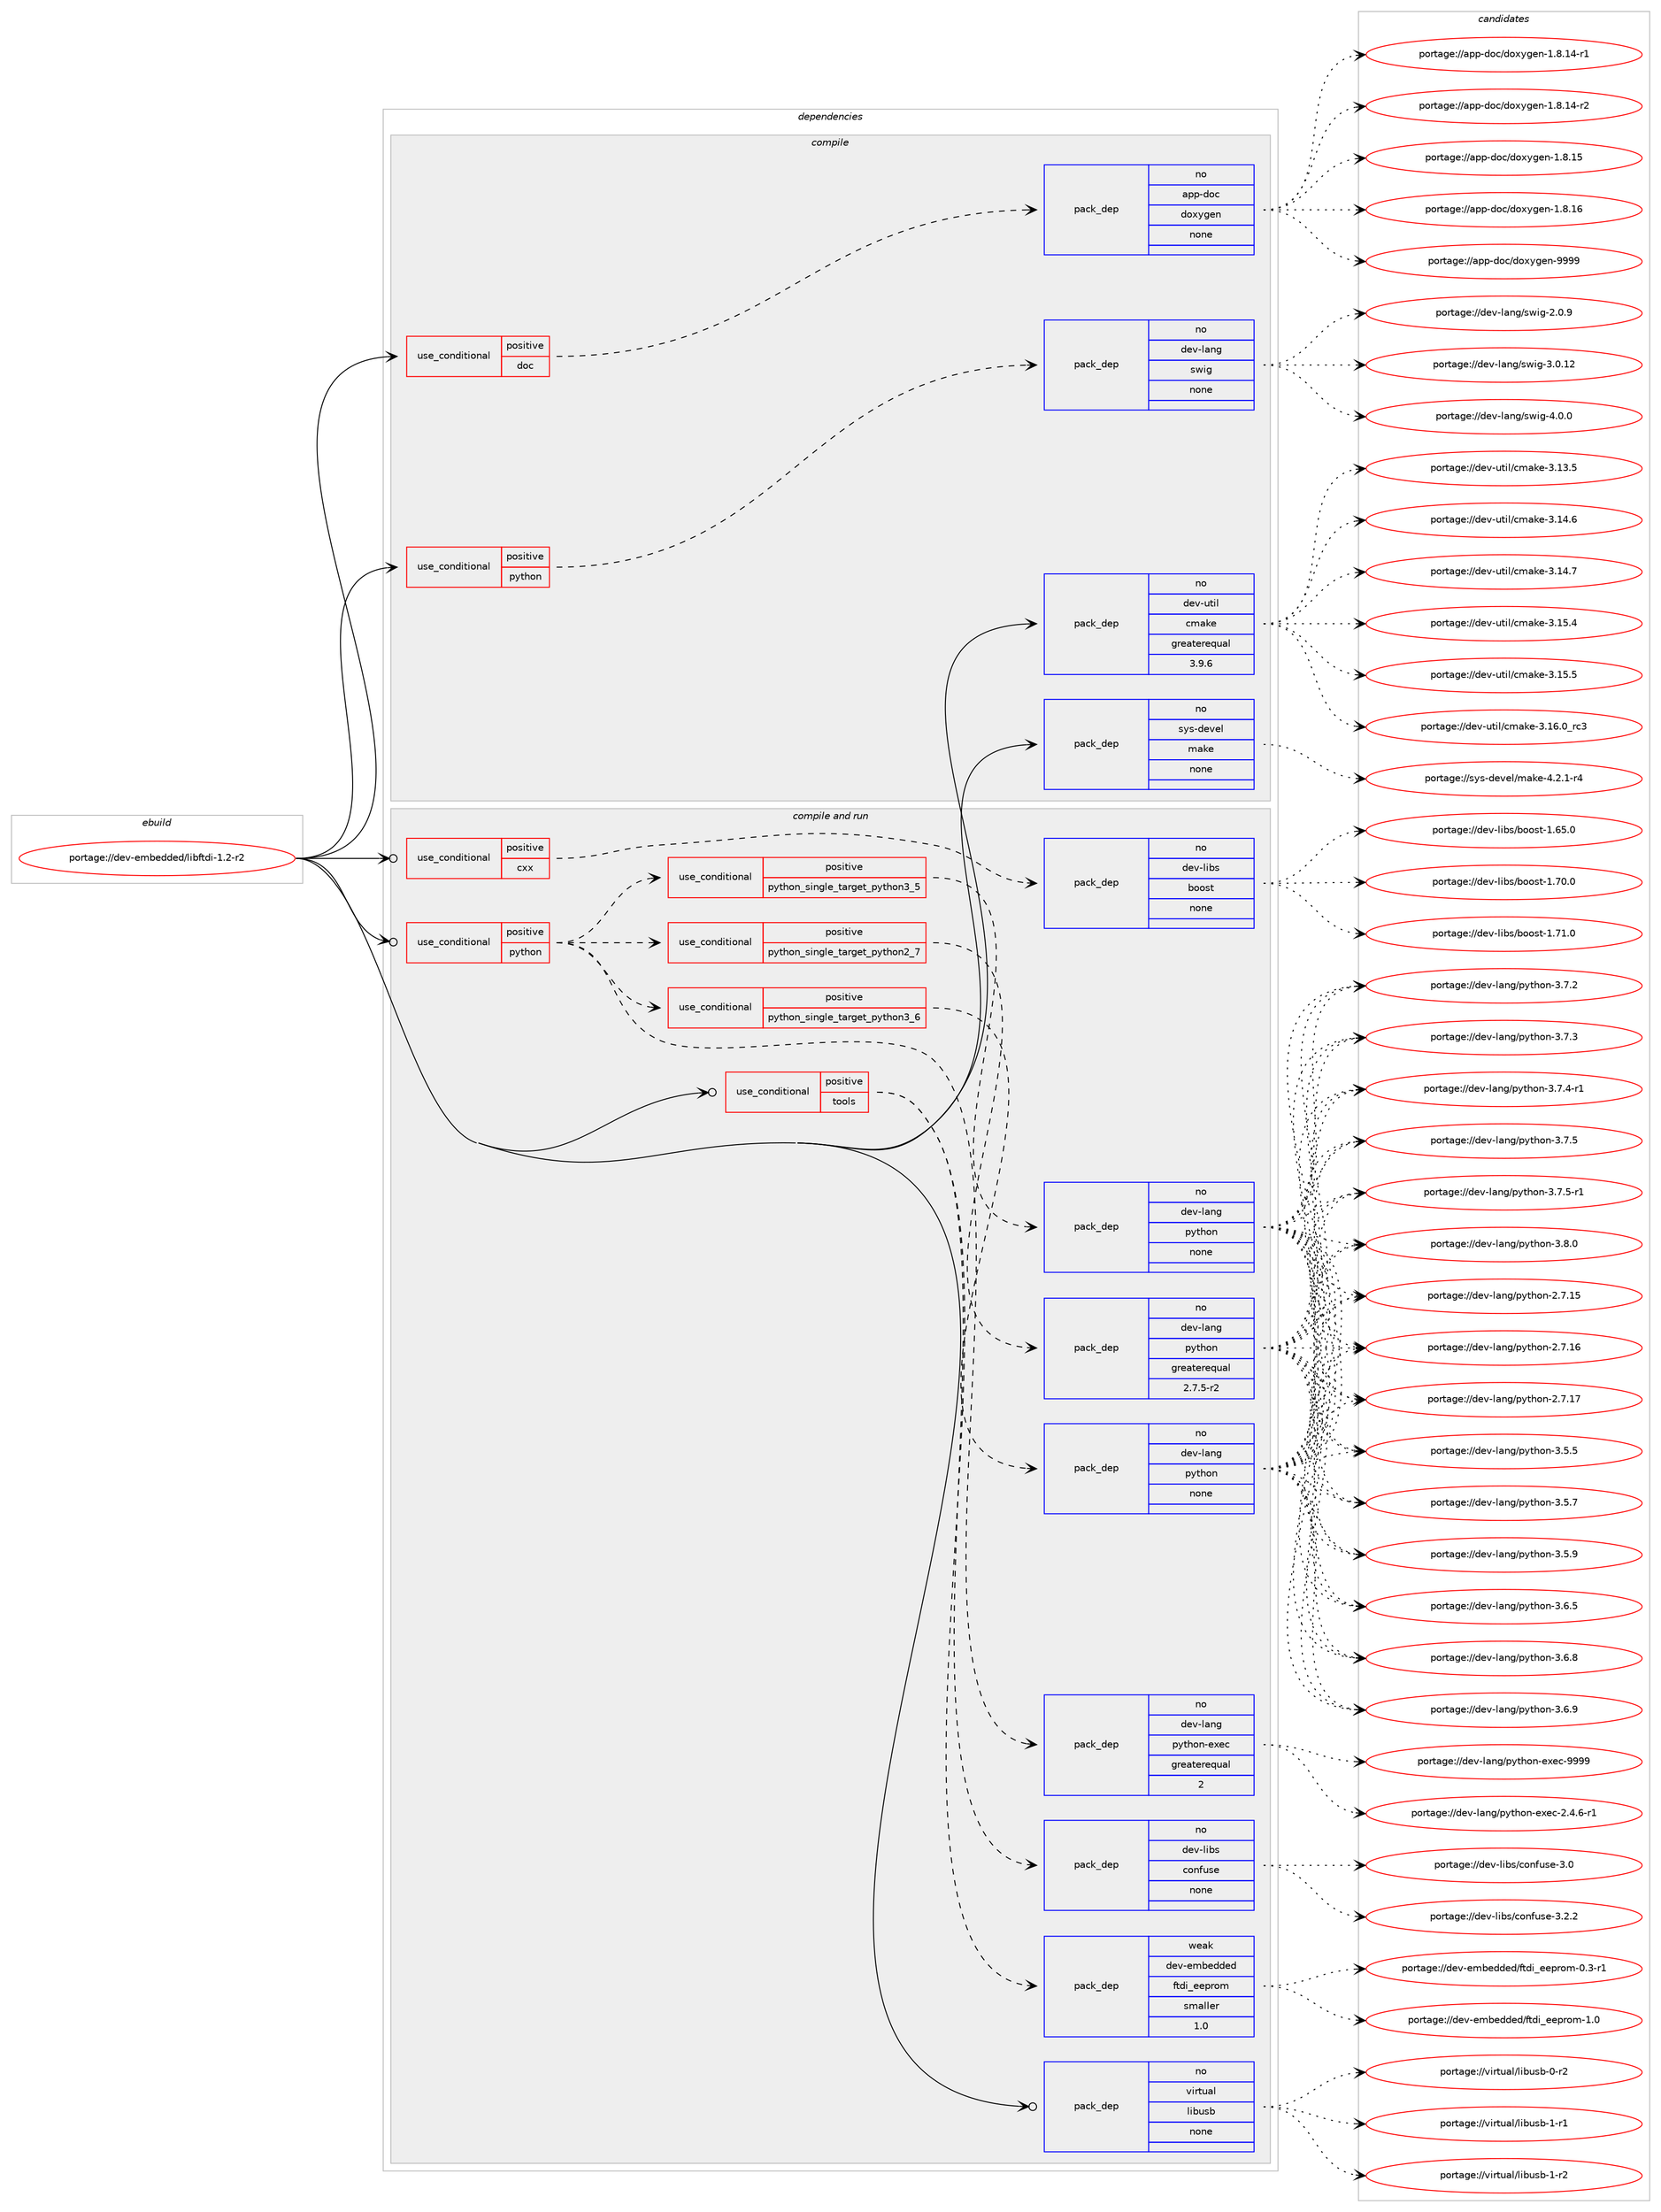 digraph prolog {

# *************
# Graph options
# *************

newrank=true;
concentrate=true;
compound=true;
graph [rankdir=LR,fontname=Helvetica,fontsize=10,ranksep=1.5];#, ranksep=2.5, nodesep=0.2];
edge  [arrowhead=vee];
node  [fontname=Helvetica,fontsize=10];

# **********
# The ebuild
# **********

subgraph cluster_leftcol {
color=gray;
rank=same;
label=<<i>ebuild</i>>;
id [label="portage://dev-embedded/libftdi-1.2-r2", color=red, width=4, href="../dev-embedded/libftdi-1.2-r2.svg"];
}

# ****************
# The dependencies
# ****************

subgraph cluster_midcol {
color=gray;
label=<<i>dependencies</i>>;
subgraph cluster_compile {
fillcolor="#eeeeee";
style=filled;
label=<<i>compile</i>>;
subgraph cond13793 {
dependency59487 [label=<<TABLE BORDER="0" CELLBORDER="1" CELLSPACING="0" CELLPADDING="4"><TR><TD ROWSPAN="3" CELLPADDING="10">use_conditional</TD></TR><TR><TD>positive</TD></TR><TR><TD>doc</TD></TR></TABLE>>, shape=none, color=red];
subgraph pack44378 {
dependency59488 [label=<<TABLE BORDER="0" CELLBORDER="1" CELLSPACING="0" CELLPADDING="4" WIDTH="220"><TR><TD ROWSPAN="6" CELLPADDING="30">pack_dep</TD></TR><TR><TD WIDTH="110">no</TD></TR><TR><TD>app-doc</TD></TR><TR><TD>doxygen</TD></TR><TR><TD>none</TD></TR><TR><TD></TD></TR></TABLE>>, shape=none, color=blue];
}
dependency59487:e -> dependency59488:w [weight=20,style="dashed",arrowhead="vee"];
}
id:e -> dependency59487:w [weight=20,style="solid",arrowhead="vee"];
subgraph cond13794 {
dependency59489 [label=<<TABLE BORDER="0" CELLBORDER="1" CELLSPACING="0" CELLPADDING="4"><TR><TD ROWSPAN="3" CELLPADDING="10">use_conditional</TD></TR><TR><TD>positive</TD></TR><TR><TD>python</TD></TR></TABLE>>, shape=none, color=red];
subgraph pack44379 {
dependency59490 [label=<<TABLE BORDER="0" CELLBORDER="1" CELLSPACING="0" CELLPADDING="4" WIDTH="220"><TR><TD ROWSPAN="6" CELLPADDING="30">pack_dep</TD></TR><TR><TD WIDTH="110">no</TD></TR><TR><TD>dev-lang</TD></TR><TR><TD>swig</TD></TR><TR><TD>none</TD></TR><TR><TD></TD></TR></TABLE>>, shape=none, color=blue];
}
dependency59489:e -> dependency59490:w [weight=20,style="dashed",arrowhead="vee"];
}
id:e -> dependency59489:w [weight=20,style="solid",arrowhead="vee"];
subgraph pack44380 {
dependency59491 [label=<<TABLE BORDER="0" CELLBORDER="1" CELLSPACING="0" CELLPADDING="4" WIDTH="220"><TR><TD ROWSPAN="6" CELLPADDING="30">pack_dep</TD></TR><TR><TD WIDTH="110">no</TD></TR><TR><TD>dev-util</TD></TR><TR><TD>cmake</TD></TR><TR><TD>greaterequal</TD></TR><TR><TD>3.9.6</TD></TR></TABLE>>, shape=none, color=blue];
}
id:e -> dependency59491:w [weight=20,style="solid",arrowhead="vee"];
subgraph pack44381 {
dependency59492 [label=<<TABLE BORDER="0" CELLBORDER="1" CELLSPACING="0" CELLPADDING="4" WIDTH="220"><TR><TD ROWSPAN="6" CELLPADDING="30">pack_dep</TD></TR><TR><TD WIDTH="110">no</TD></TR><TR><TD>sys-devel</TD></TR><TR><TD>make</TD></TR><TR><TD>none</TD></TR><TR><TD></TD></TR></TABLE>>, shape=none, color=blue];
}
id:e -> dependency59492:w [weight=20,style="solid",arrowhead="vee"];
}
subgraph cluster_compileandrun {
fillcolor="#eeeeee";
style=filled;
label=<<i>compile and run</i>>;
subgraph cond13795 {
dependency59493 [label=<<TABLE BORDER="0" CELLBORDER="1" CELLSPACING="0" CELLPADDING="4"><TR><TD ROWSPAN="3" CELLPADDING="10">use_conditional</TD></TR><TR><TD>positive</TD></TR><TR><TD>cxx</TD></TR></TABLE>>, shape=none, color=red];
subgraph pack44382 {
dependency59494 [label=<<TABLE BORDER="0" CELLBORDER="1" CELLSPACING="0" CELLPADDING="4" WIDTH="220"><TR><TD ROWSPAN="6" CELLPADDING="30">pack_dep</TD></TR><TR><TD WIDTH="110">no</TD></TR><TR><TD>dev-libs</TD></TR><TR><TD>boost</TD></TR><TR><TD>none</TD></TR><TR><TD></TD></TR></TABLE>>, shape=none, color=blue];
}
dependency59493:e -> dependency59494:w [weight=20,style="dashed",arrowhead="vee"];
}
id:e -> dependency59493:w [weight=20,style="solid",arrowhead="odotvee"];
subgraph cond13796 {
dependency59495 [label=<<TABLE BORDER="0" CELLBORDER="1" CELLSPACING="0" CELLPADDING="4"><TR><TD ROWSPAN="3" CELLPADDING="10">use_conditional</TD></TR><TR><TD>positive</TD></TR><TR><TD>python</TD></TR></TABLE>>, shape=none, color=red];
subgraph cond13797 {
dependency59496 [label=<<TABLE BORDER="0" CELLBORDER="1" CELLSPACING="0" CELLPADDING="4"><TR><TD ROWSPAN="3" CELLPADDING="10">use_conditional</TD></TR><TR><TD>positive</TD></TR><TR><TD>python_single_target_python2_7</TD></TR></TABLE>>, shape=none, color=red];
subgraph pack44383 {
dependency59497 [label=<<TABLE BORDER="0" CELLBORDER="1" CELLSPACING="0" CELLPADDING="4" WIDTH="220"><TR><TD ROWSPAN="6" CELLPADDING="30">pack_dep</TD></TR><TR><TD WIDTH="110">no</TD></TR><TR><TD>dev-lang</TD></TR><TR><TD>python</TD></TR><TR><TD>greaterequal</TD></TR><TR><TD>2.7.5-r2</TD></TR></TABLE>>, shape=none, color=blue];
}
dependency59496:e -> dependency59497:w [weight=20,style="dashed",arrowhead="vee"];
}
dependency59495:e -> dependency59496:w [weight=20,style="dashed",arrowhead="vee"];
subgraph cond13798 {
dependency59498 [label=<<TABLE BORDER="0" CELLBORDER="1" CELLSPACING="0" CELLPADDING="4"><TR><TD ROWSPAN="3" CELLPADDING="10">use_conditional</TD></TR><TR><TD>positive</TD></TR><TR><TD>python_single_target_python3_5</TD></TR></TABLE>>, shape=none, color=red];
subgraph pack44384 {
dependency59499 [label=<<TABLE BORDER="0" CELLBORDER="1" CELLSPACING="0" CELLPADDING="4" WIDTH="220"><TR><TD ROWSPAN="6" CELLPADDING="30">pack_dep</TD></TR><TR><TD WIDTH="110">no</TD></TR><TR><TD>dev-lang</TD></TR><TR><TD>python</TD></TR><TR><TD>none</TD></TR><TR><TD></TD></TR></TABLE>>, shape=none, color=blue];
}
dependency59498:e -> dependency59499:w [weight=20,style="dashed",arrowhead="vee"];
}
dependency59495:e -> dependency59498:w [weight=20,style="dashed",arrowhead="vee"];
subgraph cond13799 {
dependency59500 [label=<<TABLE BORDER="0" CELLBORDER="1" CELLSPACING="0" CELLPADDING="4"><TR><TD ROWSPAN="3" CELLPADDING="10">use_conditional</TD></TR><TR><TD>positive</TD></TR><TR><TD>python_single_target_python3_6</TD></TR></TABLE>>, shape=none, color=red];
subgraph pack44385 {
dependency59501 [label=<<TABLE BORDER="0" CELLBORDER="1" CELLSPACING="0" CELLPADDING="4" WIDTH="220"><TR><TD ROWSPAN="6" CELLPADDING="30">pack_dep</TD></TR><TR><TD WIDTH="110">no</TD></TR><TR><TD>dev-lang</TD></TR><TR><TD>python</TD></TR><TR><TD>none</TD></TR><TR><TD></TD></TR></TABLE>>, shape=none, color=blue];
}
dependency59500:e -> dependency59501:w [weight=20,style="dashed",arrowhead="vee"];
}
dependency59495:e -> dependency59500:w [weight=20,style="dashed",arrowhead="vee"];
subgraph pack44386 {
dependency59502 [label=<<TABLE BORDER="0" CELLBORDER="1" CELLSPACING="0" CELLPADDING="4" WIDTH="220"><TR><TD ROWSPAN="6" CELLPADDING="30">pack_dep</TD></TR><TR><TD WIDTH="110">no</TD></TR><TR><TD>dev-lang</TD></TR><TR><TD>python-exec</TD></TR><TR><TD>greaterequal</TD></TR><TR><TD>2</TD></TR></TABLE>>, shape=none, color=blue];
}
dependency59495:e -> dependency59502:w [weight=20,style="dashed",arrowhead="vee"];
}
id:e -> dependency59495:w [weight=20,style="solid",arrowhead="odotvee"];
subgraph cond13800 {
dependency59503 [label=<<TABLE BORDER="0" CELLBORDER="1" CELLSPACING="0" CELLPADDING="4"><TR><TD ROWSPAN="3" CELLPADDING="10">use_conditional</TD></TR><TR><TD>positive</TD></TR><TR><TD>tools</TD></TR></TABLE>>, shape=none, color=red];
subgraph pack44387 {
dependency59504 [label=<<TABLE BORDER="0" CELLBORDER="1" CELLSPACING="0" CELLPADDING="4" WIDTH="220"><TR><TD ROWSPAN="6" CELLPADDING="30">pack_dep</TD></TR><TR><TD WIDTH="110">weak</TD></TR><TR><TD>dev-embedded</TD></TR><TR><TD>ftdi_eeprom</TD></TR><TR><TD>smaller</TD></TR><TR><TD>1.0</TD></TR></TABLE>>, shape=none, color=blue];
}
dependency59503:e -> dependency59504:w [weight=20,style="dashed",arrowhead="vee"];
subgraph pack44388 {
dependency59505 [label=<<TABLE BORDER="0" CELLBORDER="1" CELLSPACING="0" CELLPADDING="4" WIDTH="220"><TR><TD ROWSPAN="6" CELLPADDING="30">pack_dep</TD></TR><TR><TD WIDTH="110">no</TD></TR><TR><TD>dev-libs</TD></TR><TR><TD>confuse</TD></TR><TR><TD>none</TD></TR><TR><TD></TD></TR></TABLE>>, shape=none, color=blue];
}
dependency59503:e -> dependency59505:w [weight=20,style="dashed",arrowhead="vee"];
}
id:e -> dependency59503:w [weight=20,style="solid",arrowhead="odotvee"];
subgraph pack44389 {
dependency59506 [label=<<TABLE BORDER="0" CELLBORDER="1" CELLSPACING="0" CELLPADDING="4" WIDTH="220"><TR><TD ROWSPAN="6" CELLPADDING="30">pack_dep</TD></TR><TR><TD WIDTH="110">no</TD></TR><TR><TD>virtual</TD></TR><TR><TD>libusb</TD></TR><TR><TD>none</TD></TR><TR><TD></TD></TR></TABLE>>, shape=none, color=blue];
}
id:e -> dependency59506:w [weight=20,style="solid",arrowhead="odotvee"];
}
subgraph cluster_run {
fillcolor="#eeeeee";
style=filled;
label=<<i>run</i>>;
}
}

# **************
# The candidates
# **************

subgraph cluster_choices {
rank=same;
color=gray;
label=<<i>candidates</i>>;

subgraph choice44378 {
color=black;
nodesep=1;
choiceportage97112112451001119947100111120121103101110454946564649524511449 [label="portage://app-doc/doxygen-1.8.14-r1", color=red, width=4,href="../app-doc/doxygen-1.8.14-r1.svg"];
choiceportage97112112451001119947100111120121103101110454946564649524511450 [label="portage://app-doc/doxygen-1.8.14-r2", color=red, width=4,href="../app-doc/doxygen-1.8.14-r2.svg"];
choiceportage9711211245100111994710011112012110310111045494656464953 [label="portage://app-doc/doxygen-1.8.15", color=red, width=4,href="../app-doc/doxygen-1.8.15.svg"];
choiceportage9711211245100111994710011112012110310111045494656464954 [label="portage://app-doc/doxygen-1.8.16", color=red, width=4,href="../app-doc/doxygen-1.8.16.svg"];
choiceportage971121124510011199471001111201211031011104557575757 [label="portage://app-doc/doxygen-9999", color=red, width=4,href="../app-doc/doxygen-9999.svg"];
dependency59488:e -> choiceportage97112112451001119947100111120121103101110454946564649524511449:w [style=dotted,weight="100"];
dependency59488:e -> choiceportage97112112451001119947100111120121103101110454946564649524511450:w [style=dotted,weight="100"];
dependency59488:e -> choiceportage9711211245100111994710011112012110310111045494656464953:w [style=dotted,weight="100"];
dependency59488:e -> choiceportage9711211245100111994710011112012110310111045494656464954:w [style=dotted,weight="100"];
dependency59488:e -> choiceportage971121124510011199471001111201211031011104557575757:w [style=dotted,weight="100"];
}
subgraph choice44379 {
color=black;
nodesep=1;
choiceportage100101118451089711010347115119105103455046484657 [label="portage://dev-lang/swig-2.0.9", color=red, width=4,href="../dev-lang/swig-2.0.9.svg"];
choiceportage10010111845108971101034711511910510345514648464950 [label="portage://dev-lang/swig-3.0.12", color=red, width=4,href="../dev-lang/swig-3.0.12.svg"];
choiceportage100101118451089711010347115119105103455246484648 [label="portage://dev-lang/swig-4.0.0", color=red, width=4,href="../dev-lang/swig-4.0.0.svg"];
dependency59490:e -> choiceportage100101118451089711010347115119105103455046484657:w [style=dotted,weight="100"];
dependency59490:e -> choiceportage10010111845108971101034711511910510345514648464950:w [style=dotted,weight="100"];
dependency59490:e -> choiceportage100101118451089711010347115119105103455246484648:w [style=dotted,weight="100"];
}
subgraph choice44380 {
color=black;
nodesep=1;
choiceportage1001011184511711610510847991099710710145514649514653 [label="portage://dev-util/cmake-3.13.5", color=red, width=4,href="../dev-util/cmake-3.13.5.svg"];
choiceportage1001011184511711610510847991099710710145514649524654 [label="portage://dev-util/cmake-3.14.6", color=red, width=4,href="../dev-util/cmake-3.14.6.svg"];
choiceportage1001011184511711610510847991099710710145514649524655 [label="portage://dev-util/cmake-3.14.7", color=red, width=4,href="../dev-util/cmake-3.14.7.svg"];
choiceportage1001011184511711610510847991099710710145514649534652 [label="portage://dev-util/cmake-3.15.4", color=red, width=4,href="../dev-util/cmake-3.15.4.svg"];
choiceportage1001011184511711610510847991099710710145514649534653 [label="portage://dev-util/cmake-3.15.5", color=red, width=4,href="../dev-util/cmake-3.15.5.svg"];
choiceportage1001011184511711610510847991099710710145514649544648951149951 [label="portage://dev-util/cmake-3.16.0_rc3", color=red, width=4,href="../dev-util/cmake-3.16.0_rc3.svg"];
dependency59491:e -> choiceportage1001011184511711610510847991099710710145514649514653:w [style=dotted,weight="100"];
dependency59491:e -> choiceportage1001011184511711610510847991099710710145514649524654:w [style=dotted,weight="100"];
dependency59491:e -> choiceportage1001011184511711610510847991099710710145514649524655:w [style=dotted,weight="100"];
dependency59491:e -> choiceportage1001011184511711610510847991099710710145514649534652:w [style=dotted,weight="100"];
dependency59491:e -> choiceportage1001011184511711610510847991099710710145514649534653:w [style=dotted,weight="100"];
dependency59491:e -> choiceportage1001011184511711610510847991099710710145514649544648951149951:w [style=dotted,weight="100"];
}
subgraph choice44381 {
color=black;
nodesep=1;
choiceportage1151211154510010111810110847109971071014552465046494511452 [label="portage://sys-devel/make-4.2.1-r4", color=red, width=4,href="../sys-devel/make-4.2.1-r4.svg"];
dependency59492:e -> choiceportage1151211154510010111810110847109971071014552465046494511452:w [style=dotted,weight="100"];
}
subgraph choice44382 {
color=black;
nodesep=1;
choiceportage1001011184510810598115479811111111511645494654534648 [label="portage://dev-libs/boost-1.65.0", color=red, width=4,href="../dev-libs/boost-1.65.0.svg"];
choiceportage1001011184510810598115479811111111511645494655484648 [label="portage://dev-libs/boost-1.70.0", color=red, width=4,href="../dev-libs/boost-1.70.0.svg"];
choiceportage1001011184510810598115479811111111511645494655494648 [label="portage://dev-libs/boost-1.71.0", color=red, width=4,href="../dev-libs/boost-1.71.0.svg"];
dependency59494:e -> choiceportage1001011184510810598115479811111111511645494654534648:w [style=dotted,weight="100"];
dependency59494:e -> choiceportage1001011184510810598115479811111111511645494655484648:w [style=dotted,weight="100"];
dependency59494:e -> choiceportage1001011184510810598115479811111111511645494655494648:w [style=dotted,weight="100"];
}
subgraph choice44383 {
color=black;
nodesep=1;
choiceportage10010111845108971101034711212111610411111045504655464953 [label="portage://dev-lang/python-2.7.15", color=red, width=4,href="../dev-lang/python-2.7.15.svg"];
choiceportage10010111845108971101034711212111610411111045504655464954 [label="portage://dev-lang/python-2.7.16", color=red, width=4,href="../dev-lang/python-2.7.16.svg"];
choiceportage10010111845108971101034711212111610411111045504655464955 [label="portage://dev-lang/python-2.7.17", color=red, width=4,href="../dev-lang/python-2.7.17.svg"];
choiceportage100101118451089711010347112121116104111110455146534653 [label="portage://dev-lang/python-3.5.5", color=red, width=4,href="../dev-lang/python-3.5.5.svg"];
choiceportage100101118451089711010347112121116104111110455146534655 [label="portage://dev-lang/python-3.5.7", color=red, width=4,href="../dev-lang/python-3.5.7.svg"];
choiceportage100101118451089711010347112121116104111110455146534657 [label="portage://dev-lang/python-3.5.9", color=red, width=4,href="../dev-lang/python-3.5.9.svg"];
choiceportage100101118451089711010347112121116104111110455146544653 [label="portage://dev-lang/python-3.6.5", color=red, width=4,href="../dev-lang/python-3.6.5.svg"];
choiceportage100101118451089711010347112121116104111110455146544656 [label="portage://dev-lang/python-3.6.8", color=red, width=4,href="../dev-lang/python-3.6.8.svg"];
choiceportage100101118451089711010347112121116104111110455146544657 [label="portage://dev-lang/python-3.6.9", color=red, width=4,href="../dev-lang/python-3.6.9.svg"];
choiceportage100101118451089711010347112121116104111110455146554650 [label="portage://dev-lang/python-3.7.2", color=red, width=4,href="../dev-lang/python-3.7.2.svg"];
choiceportage100101118451089711010347112121116104111110455146554651 [label="portage://dev-lang/python-3.7.3", color=red, width=4,href="../dev-lang/python-3.7.3.svg"];
choiceportage1001011184510897110103471121211161041111104551465546524511449 [label="portage://dev-lang/python-3.7.4-r1", color=red, width=4,href="../dev-lang/python-3.7.4-r1.svg"];
choiceportage100101118451089711010347112121116104111110455146554653 [label="portage://dev-lang/python-3.7.5", color=red, width=4,href="../dev-lang/python-3.7.5.svg"];
choiceportage1001011184510897110103471121211161041111104551465546534511449 [label="portage://dev-lang/python-3.7.5-r1", color=red, width=4,href="../dev-lang/python-3.7.5-r1.svg"];
choiceportage100101118451089711010347112121116104111110455146564648 [label="portage://dev-lang/python-3.8.0", color=red, width=4,href="../dev-lang/python-3.8.0.svg"];
dependency59497:e -> choiceportage10010111845108971101034711212111610411111045504655464953:w [style=dotted,weight="100"];
dependency59497:e -> choiceportage10010111845108971101034711212111610411111045504655464954:w [style=dotted,weight="100"];
dependency59497:e -> choiceportage10010111845108971101034711212111610411111045504655464955:w [style=dotted,weight="100"];
dependency59497:e -> choiceportage100101118451089711010347112121116104111110455146534653:w [style=dotted,weight="100"];
dependency59497:e -> choiceportage100101118451089711010347112121116104111110455146534655:w [style=dotted,weight="100"];
dependency59497:e -> choiceportage100101118451089711010347112121116104111110455146534657:w [style=dotted,weight="100"];
dependency59497:e -> choiceportage100101118451089711010347112121116104111110455146544653:w [style=dotted,weight="100"];
dependency59497:e -> choiceportage100101118451089711010347112121116104111110455146544656:w [style=dotted,weight="100"];
dependency59497:e -> choiceportage100101118451089711010347112121116104111110455146544657:w [style=dotted,weight="100"];
dependency59497:e -> choiceportage100101118451089711010347112121116104111110455146554650:w [style=dotted,weight="100"];
dependency59497:e -> choiceportage100101118451089711010347112121116104111110455146554651:w [style=dotted,weight="100"];
dependency59497:e -> choiceportage1001011184510897110103471121211161041111104551465546524511449:w [style=dotted,weight="100"];
dependency59497:e -> choiceportage100101118451089711010347112121116104111110455146554653:w [style=dotted,weight="100"];
dependency59497:e -> choiceportage1001011184510897110103471121211161041111104551465546534511449:w [style=dotted,weight="100"];
dependency59497:e -> choiceportage100101118451089711010347112121116104111110455146564648:w [style=dotted,weight="100"];
}
subgraph choice44384 {
color=black;
nodesep=1;
choiceportage10010111845108971101034711212111610411111045504655464953 [label="portage://dev-lang/python-2.7.15", color=red, width=4,href="../dev-lang/python-2.7.15.svg"];
choiceportage10010111845108971101034711212111610411111045504655464954 [label="portage://dev-lang/python-2.7.16", color=red, width=4,href="../dev-lang/python-2.7.16.svg"];
choiceportage10010111845108971101034711212111610411111045504655464955 [label="portage://dev-lang/python-2.7.17", color=red, width=4,href="../dev-lang/python-2.7.17.svg"];
choiceportage100101118451089711010347112121116104111110455146534653 [label="portage://dev-lang/python-3.5.5", color=red, width=4,href="../dev-lang/python-3.5.5.svg"];
choiceportage100101118451089711010347112121116104111110455146534655 [label="portage://dev-lang/python-3.5.7", color=red, width=4,href="../dev-lang/python-3.5.7.svg"];
choiceportage100101118451089711010347112121116104111110455146534657 [label="portage://dev-lang/python-3.5.9", color=red, width=4,href="../dev-lang/python-3.5.9.svg"];
choiceportage100101118451089711010347112121116104111110455146544653 [label="portage://dev-lang/python-3.6.5", color=red, width=4,href="../dev-lang/python-3.6.5.svg"];
choiceportage100101118451089711010347112121116104111110455146544656 [label="portage://dev-lang/python-3.6.8", color=red, width=4,href="../dev-lang/python-3.6.8.svg"];
choiceportage100101118451089711010347112121116104111110455146544657 [label="portage://dev-lang/python-3.6.9", color=red, width=4,href="../dev-lang/python-3.6.9.svg"];
choiceportage100101118451089711010347112121116104111110455146554650 [label="portage://dev-lang/python-3.7.2", color=red, width=4,href="../dev-lang/python-3.7.2.svg"];
choiceportage100101118451089711010347112121116104111110455146554651 [label="portage://dev-lang/python-3.7.3", color=red, width=4,href="../dev-lang/python-3.7.3.svg"];
choiceportage1001011184510897110103471121211161041111104551465546524511449 [label="portage://dev-lang/python-3.7.4-r1", color=red, width=4,href="../dev-lang/python-3.7.4-r1.svg"];
choiceportage100101118451089711010347112121116104111110455146554653 [label="portage://dev-lang/python-3.7.5", color=red, width=4,href="../dev-lang/python-3.7.5.svg"];
choiceportage1001011184510897110103471121211161041111104551465546534511449 [label="portage://dev-lang/python-3.7.5-r1", color=red, width=4,href="../dev-lang/python-3.7.5-r1.svg"];
choiceportage100101118451089711010347112121116104111110455146564648 [label="portage://dev-lang/python-3.8.0", color=red, width=4,href="../dev-lang/python-3.8.0.svg"];
dependency59499:e -> choiceportage10010111845108971101034711212111610411111045504655464953:w [style=dotted,weight="100"];
dependency59499:e -> choiceportage10010111845108971101034711212111610411111045504655464954:w [style=dotted,weight="100"];
dependency59499:e -> choiceportage10010111845108971101034711212111610411111045504655464955:w [style=dotted,weight="100"];
dependency59499:e -> choiceportage100101118451089711010347112121116104111110455146534653:w [style=dotted,weight="100"];
dependency59499:e -> choiceportage100101118451089711010347112121116104111110455146534655:w [style=dotted,weight="100"];
dependency59499:e -> choiceportage100101118451089711010347112121116104111110455146534657:w [style=dotted,weight="100"];
dependency59499:e -> choiceportage100101118451089711010347112121116104111110455146544653:w [style=dotted,weight="100"];
dependency59499:e -> choiceportage100101118451089711010347112121116104111110455146544656:w [style=dotted,weight="100"];
dependency59499:e -> choiceportage100101118451089711010347112121116104111110455146544657:w [style=dotted,weight="100"];
dependency59499:e -> choiceportage100101118451089711010347112121116104111110455146554650:w [style=dotted,weight="100"];
dependency59499:e -> choiceportage100101118451089711010347112121116104111110455146554651:w [style=dotted,weight="100"];
dependency59499:e -> choiceportage1001011184510897110103471121211161041111104551465546524511449:w [style=dotted,weight="100"];
dependency59499:e -> choiceportage100101118451089711010347112121116104111110455146554653:w [style=dotted,weight="100"];
dependency59499:e -> choiceportage1001011184510897110103471121211161041111104551465546534511449:w [style=dotted,weight="100"];
dependency59499:e -> choiceportage100101118451089711010347112121116104111110455146564648:w [style=dotted,weight="100"];
}
subgraph choice44385 {
color=black;
nodesep=1;
choiceportage10010111845108971101034711212111610411111045504655464953 [label="portage://dev-lang/python-2.7.15", color=red, width=4,href="../dev-lang/python-2.7.15.svg"];
choiceportage10010111845108971101034711212111610411111045504655464954 [label="portage://dev-lang/python-2.7.16", color=red, width=4,href="../dev-lang/python-2.7.16.svg"];
choiceportage10010111845108971101034711212111610411111045504655464955 [label="portage://dev-lang/python-2.7.17", color=red, width=4,href="../dev-lang/python-2.7.17.svg"];
choiceportage100101118451089711010347112121116104111110455146534653 [label="portage://dev-lang/python-3.5.5", color=red, width=4,href="../dev-lang/python-3.5.5.svg"];
choiceportage100101118451089711010347112121116104111110455146534655 [label="portage://dev-lang/python-3.5.7", color=red, width=4,href="../dev-lang/python-3.5.7.svg"];
choiceportage100101118451089711010347112121116104111110455146534657 [label="portage://dev-lang/python-3.5.9", color=red, width=4,href="../dev-lang/python-3.5.9.svg"];
choiceportage100101118451089711010347112121116104111110455146544653 [label="portage://dev-lang/python-3.6.5", color=red, width=4,href="../dev-lang/python-3.6.5.svg"];
choiceportage100101118451089711010347112121116104111110455146544656 [label="portage://dev-lang/python-3.6.8", color=red, width=4,href="../dev-lang/python-3.6.8.svg"];
choiceportage100101118451089711010347112121116104111110455146544657 [label="portage://dev-lang/python-3.6.9", color=red, width=4,href="../dev-lang/python-3.6.9.svg"];
choiceportage100101118451089711010347112121116104111110455146554650 [label="portage://dev-lang/python-3.7.2", color=red, width=4,href="../dev-lang/python-3.7.2.svg"];
choiceportage100101118451089711010347112121116104111110455146554651 [label="portage://dev-lang/python-3.7.3", color=red, width=4,href="../dev-lang/python-3.7.3.svg"];
choiceportage1001011184510897110103471121211161041111104551465546524511449 [label="portage://dev-lang/python-3.7.4-r1", color=red, width=4,href="../dev-lang/python-3.7.4-r1.svg"];
choiceportage100101118451089711010347112121116104111110455146554653 [label="portage://dev-lang/python-3.7.5", color=red, width=4,href="../dev-lang/python-3.7.5.svg"];
choiceportage1001011184510897110103471121211161041111104551465546534511449 [label="portage://dev-lang/python-3.7.5-r1", color=red, width=4,href="../dev-lang/python-3.7.5-r1.svg"];
choiceportage100101118451089711010347112121116104111110455146564648 [label="portage://dev-lang/python-3.8.0", color=red, width=4,href="../dev-lang/python-3.8.0.svg"];
dependency59501:e -> choiceportage10010111845108971101034711212111610411111045504655464953:w [style=dotted,weight="100"];
dependency59501:e -> choiceportage10010111845108971101034711212111610411111045504655464954:w [style=dotted,weight="100"];
dependency59501:e -> choiceportage10010111845108971101034711212111610411111045504655464955:w [style=dotted,weight="100"];
dependency59501:e -> choiceportage100101118451089711010347112121116104111110455146534653:w [style=dotted,weight="100"];
dependency59501:e -> choiceportage100101118451089711010347112121116104111110455146534655:w [style=dotted,weight="100"];
dependency59501:e -> choiceportage100101118451089711010347112121116104111110455146534657:w [style=dotted,weight="100"];
dependency59501:e -> choiceportage100101118451089711010347112121116104111110455146544653:w [style=dotted,weight="100"];
dependency59501:e -> choiceportage100101118451089711010347112121116104111110455146544656:w [style=dotted,weight="100"];
dependency59501:e -> choiceportage100101118451089711010347112121116104111110455146544657:w [style=dotted,weight="100"];
dependency59501:e -> choiceportage100101118451089711010347112121116104111110455146554650:w [style=dotted,weight="100"];
dependency59501:e -> choiceportage100101118451089711010347112121116104111110455146554651:w [style=dotted,weight="100"];
dependency59501:e -> choiceportage1001011184510897110103471121211161041111104551465546524511449:w [style=dotted,weight="100"];
dependency59501:e -> choiceportage100101118451089711010347112121116104111110455146554653:w [style=dotted,weight="100"];
dependency59501:e -> choiceportage1001011184510897110103471121211161041111104551465546534511449:w [style=dotted,weight="100"];
dependency59501:e -> choiceportage100101118451089711010347112121116104111110455146564648:w [style=dotted,weight="100"];
}
subgraph choice44386 {
color=black;
nodesep=1;
choiceportage10010111845108971101034711212111610411111045101120101994550465246544511449 [label="portage://dev-lang/python-exec-2.4.6-r1", color=red, width=4,href="../dev-lang/python-exec-2.4.6-r1.svg"];
choiceportage10010111845108971101034711212111610411111045101120101994557575757 [label="portage://dev-lang/python-exec-9999", color=red, width=4,href="../dev-lang/python-exec-9999.svg"];
dependency59502:e -> choiceportage10010111845108971101034711212111610411111045101120101994550465246544511449:w [style=dotted,weight="100"];
dependency59502:e -> choiceportage10010111845108971101034711212111610411111045101120101994557575757:w [style=dotted,weight="100"];
}
subgraph choice44387 {
color=black;
nodesep=1;
choiceportage10010111845101109981011001001011004710211610010595101101112114111109454846514511449 [label="portage://dev-embedded/ftdi_eeprom-0.3-r1", color=red, width=4,href="../dev-embedded/ftdi_eeprom-0.3-r1.svg"];
choiceportage1001011184510110998101100100101100471021161001059510110111211411110945494648 [label="portage://dev-embedded/ftdi_eeprom-1.0", color=red, width=4,href="../dev-embedded/ftdi_eeprom-1.0.svg"];
dependency59504:e -> choiceportage10010111845101109981011001001011004710211610010595101101112114111109454846514511449:w [style=dotted,weight="100"];
dependency59504:e -> choiceportage1001011184510110998101100100101100471021161001059510110111211411110945494648:w [style=dotted,weight="100"];
}
subgraph choice44388 {
color=black;
nodesep=1;
choiceportage1001011184510810598115479911111010211711510145514648 [label="portage://dev-libs/confuse-3.0", color=red, width=4,href="../dev-libs/confuse-3.0.svg"];
choiceportage10010111845108105981154799111110102117115101455146504650 [label="portage://dev-libs/confuse-3.2.2", color=red, width=4,href="../dev-libs/confuse-3.2.2.svg"];
dependency59505:e -> choiceportage1001011184510810598115479911111010211711510145514648:w [style=dotted,weight="100"];
dependency59505:e -> choiceportage10010111845108105981154799111110102117115101455146504650:w [style=dotted,weight="100"];
}
subgraph choice44389 {
color=black;
nodesep=1;
choiceportage1181051141161179710847108105981171159845484511450 [label="portage://virtual/libusb-0-r2", color=red, width=4,href="../virtual/libusb-0-r2.svg"];
choiceportage1181051141161179710847108105981171159845494511449 [label="portage://virtual/libusb-1-r1", color=red, width=4,href="../virtual/libusb-1-r1.svg"];
choiceportage1181051141161179710847108105981171159845494511450 [label="portage://virtual/libusb-1-r2", color=red, width=4,href="../virtual/libusb-1-r2.svg"];
dependency59506:e -> choiceportage1181051141161179710847108105981171159845484511450:w [style=dotted,weight="100"];
dependency59506:e -> choiceportage1181051141161179710847108105981171159845494511449:w [style=dotted,weight="100"];
dependency59506:e -> choiceportage1181051141161179710847108105981171159845494511450:w [style=dotted,weight="100"];
}
}

}

